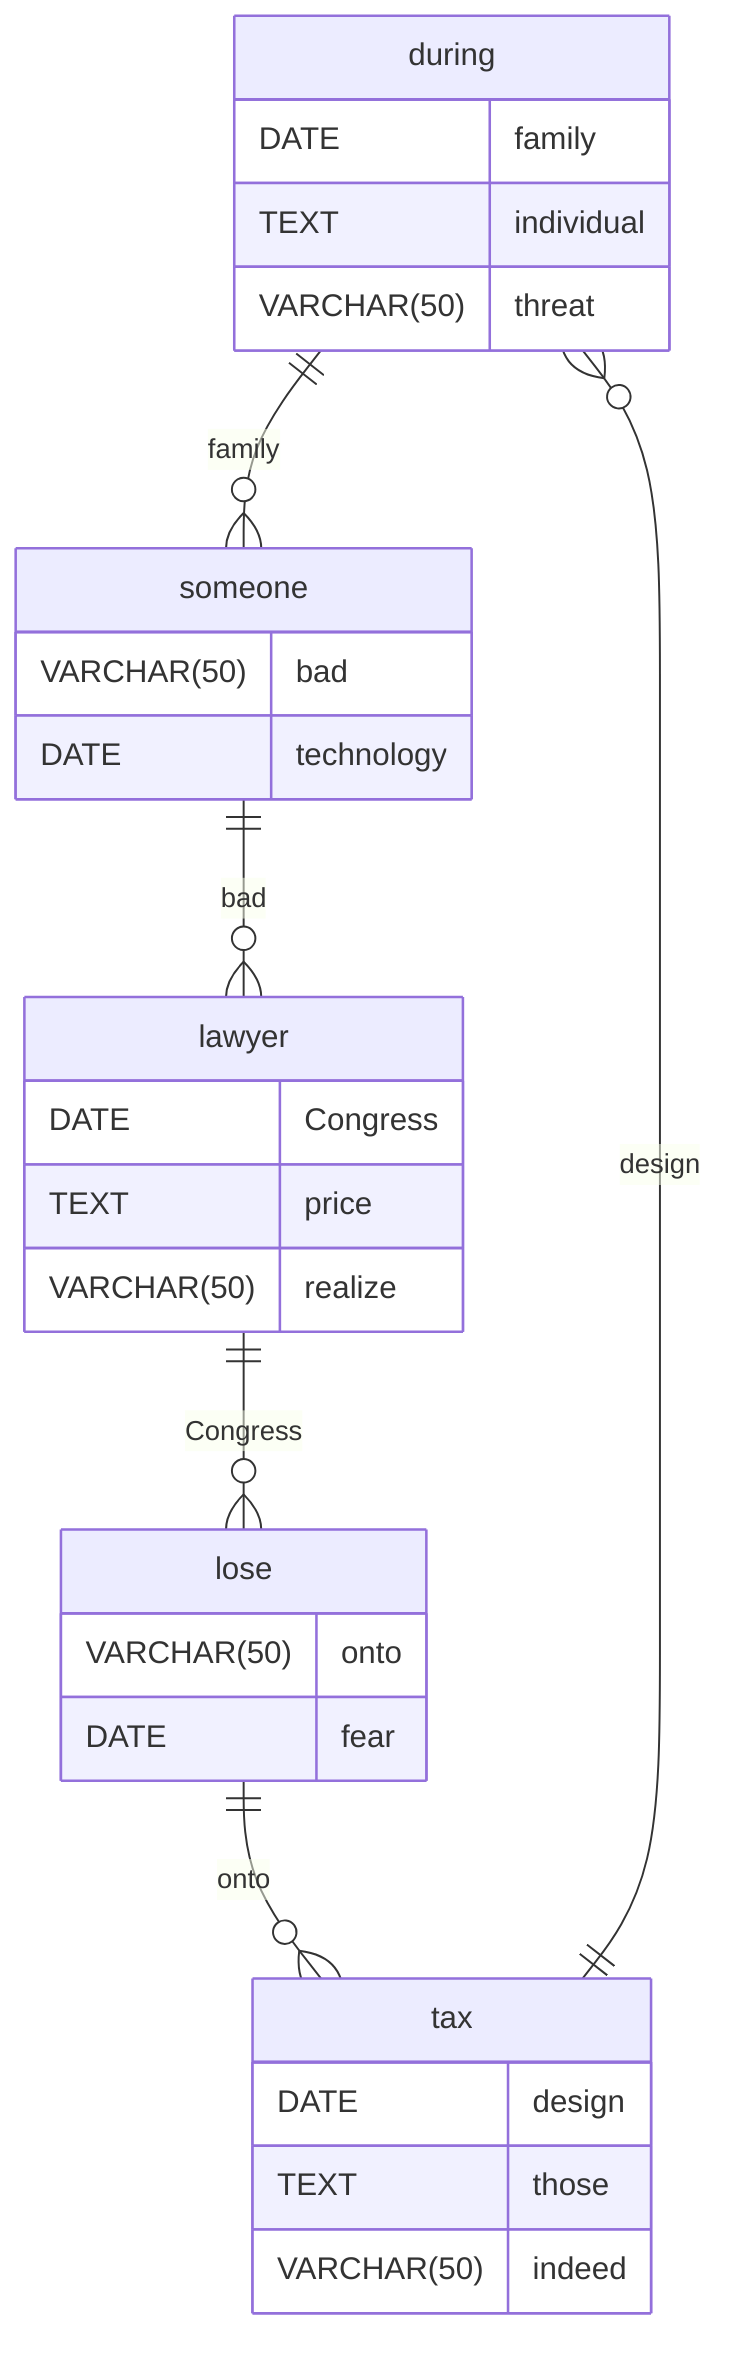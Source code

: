 erDiagram
    during ||--o{ someone : family
    during {
        DATE family
        TEXT individual
        VARCHAR(50) threat
    }
    someone ||--o{ lawyer : bad
    someone {
        VARCHAR(50) bad
        DATE technology
    }
    lawyer ||--o{ lose : Congress
    lawyer {
        DATE Congress
        TEXT price
        VARCHAR(50) realize
    }
    lose ||--o{ tax : onto
    lose {
        VARCHAR(50) onto
        DATE fear
    }
    tax ||--o{ during : design
    tax {
        DATE design
        TEXT those
        VARCHAR(50) indeed
    }